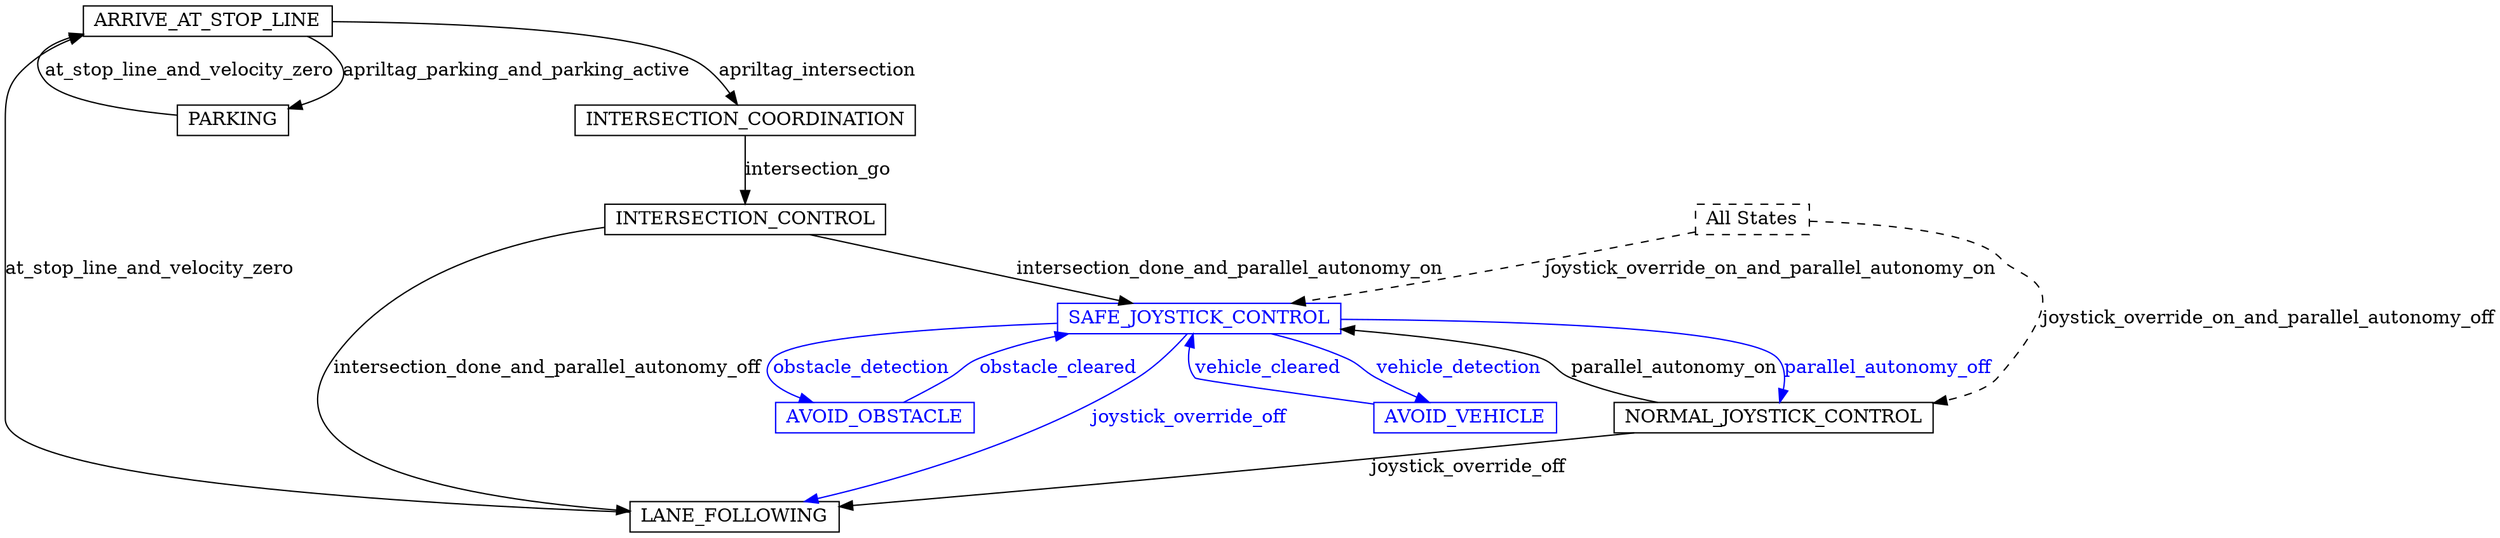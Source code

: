 // parallel_autonomy.yaml
digraph {
	node [height=.1 shape=record]
	ARRIVE_AT_STOP_LINE [label=ARRIVE_AT_STOP_LINE color=black fontcolor=black]
	INTERSECTION_CONTROL [label=INTERSECTION_CONTROL color=black fontcolor=black]
	INTERSECTION_COORDINATION [label=INTERSECTION_COORDINATION color=black fontcolor=black]
	NORMAL_JOYSTICK_CONTROL [label=NORMAL_JOYSTICK_CONTROL color=black fontcolor=black]
	SAFE_JOYSTICK_CONTROL [label=SAFE_JOYSTICK_CONTROL color=blue fontcolor=blue]
	AVOID_VEHICLE [label=AVOID_VEHICLE color=blue fontcolor=blue]
	AVOID_OBSTACLE [label=AVOID_OBSTACLE color=blue fontcolor=blue]
	PARKING [label=PARKING color=black fontcolor=black]
	LANE_FOLLOWING [label=LANE_FOLLOWING color=black fontcolor=black]
	ARRIVE_AT_STOP_LINE -> PARKING [label=apriltag_parking_and_parking_active color=black fontcolor=black]
	ARRIVE_AT_STOP_LINE -> INTERSECTION_COORDINATION [label=apriltag_intersection color=black fontcolor=black]
	INTERSECTION_CONTROL -> LANE_FOLLOWING [label=intersection_done_and_parallel_autonomy_off color=black fontcolor=black]
	INTERSECTION_CONTROL -> SAFE_JOYSTICK_CONTROL [label=intersection_done_and_parallel_autonomy_on color=black fontcolor=black]
	INTERSECTION_COORDINATION -> INTERSECTION_CONTROL [label=intersection_go color=black fontcolor=black]
	NORMAL_JOYSTICK_CONTROL -> LANE_FOLLOWING [label=joystick_override_off color=black fontcolor=black]
	NORMAL_JOYSTICK_CONTROL -> SAFE_JOYSTICK_CONTROL [label=parallel_autonomy_on color=black fontcolor=black]
	SAFE_JOYSTICK_CONTROL -> AVOID_VEHICLE [label=vehicle_detection color=blue fontcolor=blue]
	SAFE_JOYSTICK_CONTROL -> AVOID_OBSTACLE [label=obstacle_detection color=blue fontcolor=blue]
	SAFE_JOYSTICK_CONTROL -> LANE_FOLLOWING [label=joystick_override_off color=blue fontcolor=blue]
	SAFE_JOYSTICK_CONTROL -> NORMAL_JOYSTICK_CONTROL [label=parallel_autonomy_off color=blue fontcolor=blue]
	AVOID_VEHICLE -> SAFE_JOYSTICK_CONTROL [label=vehicle_cleared color=blue fontcolor=blue]
	AVOID_OBSTACLE -> SAFE_JOYSTICK_CONTROL [label=obstacle_cleared color=blue fontcolor=blue]
	PARKING -> ARRIVE_AT_STOP_LINE [label=at_stop_line_and_velocity_zero color=black fontcolor=black]
	LANE_FOLLOWING -> ARRIVE_AT_STOP_LINE [label=at_stop_line_and_velocity_zero color=black fontcolor=black]
	ALL_STATES [label="All States" style=dashed]
	ALL_STATES -> NORMAL_JOYSTICK_CONTROL [label=joystick_override_on_and_parallel_autonomy_off concentrate=false style=dashed]
	ALL_STATES -> SAFE_JOYSTICK_CONTROL [label=joystick_override_on_and_parallel_autonomy_on concentrate=false style=dashed]
}
